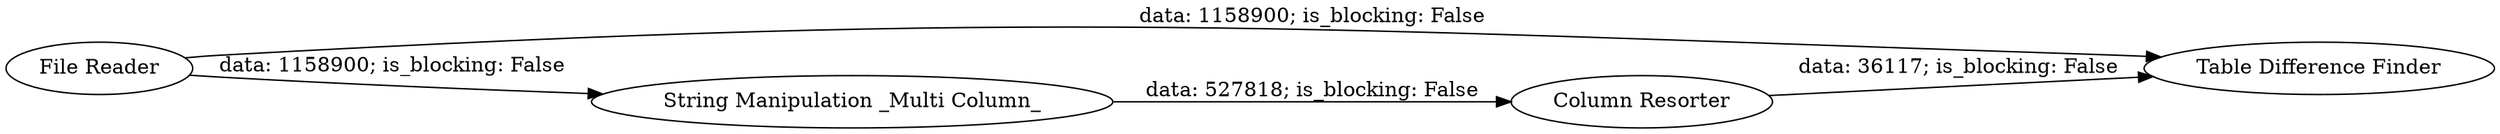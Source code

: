 digraph {
	"4944706255414616932_1" [label="Table Difference Finder"]
	"4944706255414616932_8" [label="Column Resorter"]
	"4944706255414616932_6" [label="File Reader"]
	"4944706255414616932_7" [label="String Manipulation _Multi Column_"]
	"4944706255414616932_8" -> "4944706255414616932_1" [label="data: 36117; is_blocking: False"]
	"4944706255414616932_6" -> "4944706255414616932_1" [label="data: 1158900; is_blocking: False"]
	"4944706255414616932_7" -> "4944706255414616932_8" [label="data: 527818; is_blocking: False"]
	"4944706255414616932_6" -> "4944706255414616932_7" [label="data: 1158900; is_blocking: False"]
	rankdir=LR
}
